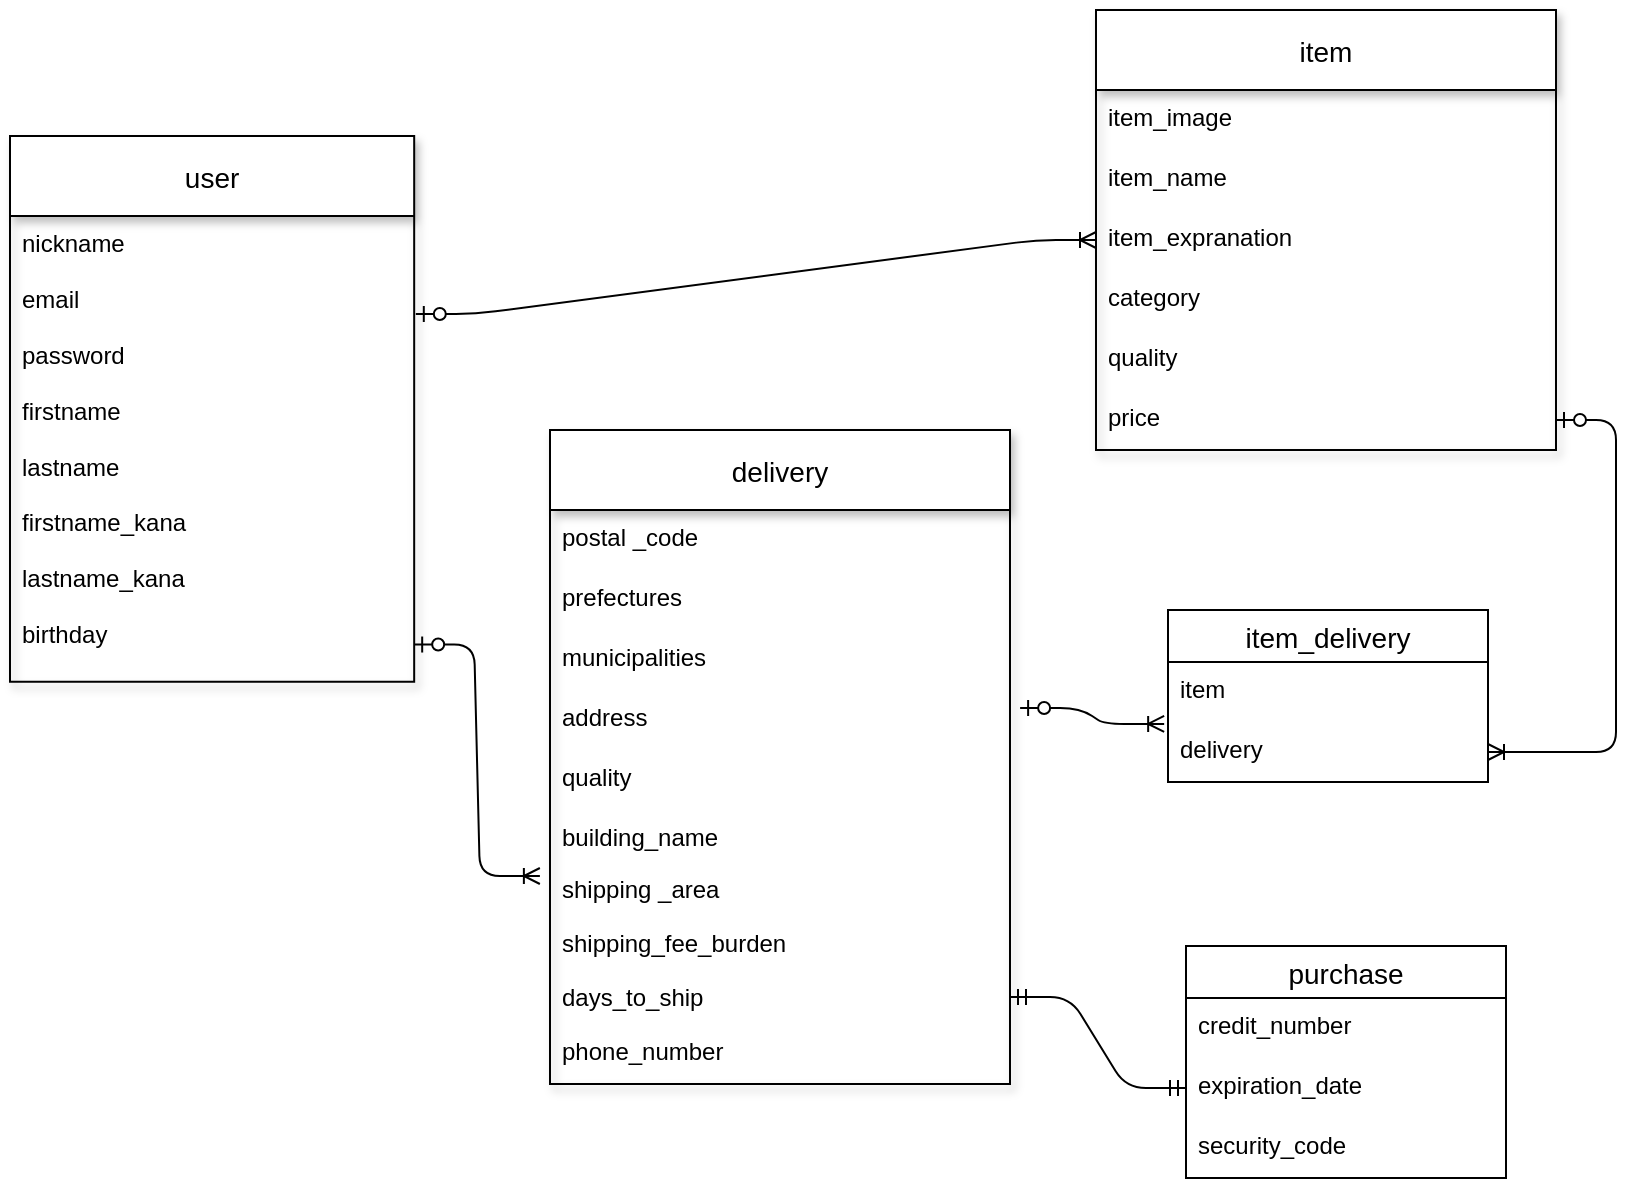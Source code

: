 <mxfile version="13.10.0" type="embed" pages="2">
    <diagram id="B5Ak5bI4RQUMD5XxAV7y" name="ページ1">
        <mxGraphModel dx="706" dy="570" grid="1" gridSize="3" guides="1" tooltips="1" connect="1" arrows="1" fold="1" page="1" pageScale="1" pageWidth="850" pageHeight="1100" math="0" shadow="0">
            <root>
                <mxCell id="0"/>
                <mxCell id="1" parent="0"/>
                <mxCell id="167" value="item" style="swimlane;fontStyle=0;childLayout=stackLayout;horizontal=1;startSize=40;horizontalStack=0;resizeParent=1;resizeParentMax=0;resizeLast=0;collapsible=1;marginBottom=0;align=center;fontSize=14;shadow=1;verticalAlign=middle;" parent="1" vertex="1">
                    <mxGeometry x="555" y="48" width="230" height="220" as="geometry"/>
                </mxCell>
                <mxCell id="211" value="item_image" style="text;strokeColor=none;fillColor=none;spacingLeft=4;spacingRight=4;overflow=hidden;rotatable=0;points=[[0,0.5],[1,0.5]];portConstraint=eastwest;fontSize=12;" parent="167" vertex="1">
                    <mxGeometry y="40" width="230" height="30" as="geometry"/>
                </mxCell>
                <mxCell id="170" value="item_name" style="text;strokeColor=none;fillColor=none;spacingLeft=4;spacingRight=4;overflow=hidden;rotatable=0;points=[[0,0.5],[1,0.5]];portConstraint=eastwest;fontSize=12;" parent="167" vertex="1">
                    <mxGeometry y="70" width="230" height="30" as="geometry"/>
                </mxCell>
                <mxCell id="171" value="item_expranation" style="text;strokeColor=none;fillColor=none;spacingLeft=4;spacingRight=4;overflow=hidden;rotatable=0;points=[[0,0.5],[1,0.5]];portConstraint=eastwest;fontSize=12;" parent="167" vertex="1">
                    <mxGeometry y="100" width="230" height="30" as="geometry"/>
                </mxCell>
                <mxCell id="172" value="category" style="text;strokeColor=none;fillColor=none;spacingLeft=4;spacingRight=4;overflow=hidden;rotatable=0;points=[[0,0.5],[1,0.5]];portConstraint=eastwest;fontSize=12;" parent="167" vertex="1">
                    <mxGeometry y="130" width="230" height="30" as="geometry"/>
                </mxCell>
                <mxCell id="173" value="quality" style="text;strokeColor=none;fillColor=none;spacingLeft=4;spacingRight=4;overflow=hidden;rotatable=0;points=[[0,0.5],[1,0.5]];portConstraint=eastwest;fontSize=12;" parent="167" vertex="1">
                    <mxGeometry y="160" width="230" height="30" as="geometry"/>
                </mxCell>
                <mxCell id="-UsD-9DlIpl_2Gkr35hE-198" value="price" style="text;strokeColor=none;fillColor=none;spacingLeft=4;spacingRight=4;overflow=hidden;rotatable=0;points=[[0,0.5],[1,0.5]];portConstraint=eastwest;fontSize=12;" parent="167" vertex="1">
                    <mxGeometry y="190" width="230" height="30" as="geometry"/>
                </mxCell>
                <mxCell id="-UsD-9DlIpl_2Gkr35hE-189" value="delivery" style="swimlane;fontStyle=0;childLayout=stackLayout;horizontal=1;startSize=40;horizontalStack=0;resizeParent=1;resizeParentMax=0;resizeLast=0;collapsible=1;marginBottom=0;align=center;fontSize=14;shadow=1;verticalAlign=middle;" parent="1" vertex="1">
                    <mxGeometry x="282" y="258" width="230" height="327" as="geometry"/>
                </mxCell>
                <mxCell id="-UsD-9DlIpl_2Gkr35hE-190" value="postal _code&#10;" style="text;strokeColor=none;fillColor=none;spacingLeft=4;spacingRight=4;overflow=hidden;rotatable=0;points=[[0,0.5],[1,0.5]];portConstraint=eastwest;fontSize=12;" parent="-UsD-9DlIpl_2Gkr35hE-189" vertex="1">
                    <mxGeometry y="40" width="230" height="30" as="geometry"/>
                </mxCell>
                <mxCell id="-UsD-9DlIpl_2Gkr35hE-191" value="prefectures" style="text;strokeColor=none;fillColor=none;spacingLeft=4;spacingRight=4;overflow=hidden;rotatable=0;points=[[0,0.5],[1,0.5]];portConstraint=eastwest;fontSize=12;" parent="-UsD-9DlIpl_2Gkr35hE-189" vertex="1">
                    <mxGeometry y="70" width="230" height="30" as="geometry"/>
                </mxCell>
                <mxCell id="-UsD-9DlIpl_2Gkr35hE-192" value="municipalities" style="text;strokeColor=none;fillColor=none;spacingLeft=4;spacingRight=4;overflow=hidden;rotatable=0;points=[[0,0.5],[1,0.5]];portConstraint=eastwest;fontSize=12;" parent="-UsD-9DlIpl_2Gkr35hE-189" vertex="1">
                    <mxGeometry y="100" width="230" height="30" as="geometry"/>
                </mxCell>
                <mxCell id="-UsD-9DlIpl_2Gkr35hE-193" value="address" style="text;strokeColor=none;fillColor=none;spacingLeft=4;spacingRight=4;overflow=hidden;rotatable=0;points=[[0,0.5],[1,0.5]];portConstraint=eastwest;fontSize=12;" parent="-UsD-9DlIpl_2Gkr35hE-189" vertex="1">
                    <mxGeometry y="130" width="230" height="30" as="geometry"/>
                </mxCell>
                <mxCell id="-UsD-9DlIpl_2Gkr35hE-194" value="quality" style="text;strokeColor=none;fillColor=none;spacingLeft=4;spacingRight=4;overflow=hidden;rotatable=0;points=[[0,0.5],[1,0.5]];portConstraint=eastwest;fontSize=12;" parent="-UsD-9DlIpl_2Gkr35hE-189" vertex="1">
                    <mxGeometry y="160" width="230" height="30" as="geometry"/>
                </mxCell>
                <mxCell id="-UsD-9DlIpl_2Gkr35hE-195" value="building_name" style="text;strokeColor=none;fillColor=none;spacingLeft=4;spacingRight=4;overflow=hidden;rotatable=0;points=[[0,0.5],[1,0.5]];portConstraint=eastwest;fontSize=12;" parent="-UsD-9DlIpl_2Gkr35hE-189" vertex="1">
                    <mxGeometry y="190" width="230" height="26" as="geometry"/>
                </mxCell>
                <mxCell id="-UsD-9DlIpl_2Gkr35hE-196" value="shipping _area" style="text;strokeColor=none;fillColor=none;spacingLeft=4;spacingRight=4;overflow=hidden;rotatable=0;points=[[0,0.5],[1,0.5]];portConstraint=eastwest;fontSize=12;" parent="-UsD-9DlIpl_2Gkr35hE-189" vertex="1">
                    <mxGeometry y="216" width="230" height="27" as="geometry"/>
                </mxCell>
                <mxCell id="174" value="shipping_fee_burden" style="text;strokeColor=none;fillColor=none;spacingLeft=4;spacingRight=4;overflow=hidden;rotatable=0;points=[[0,0.5],[1,0.5]];portConstraint=eastwest;fontSize=12;" parent="-UsD-9DlIpl_2Gkr35hE-189" vertex="1">
                    <mxGeometry y="243" width="230" height="27" as="geometry"/>
                </mxCell>
                <mxCell id="176" value="days_to_ship" style="text;strokeColor=none;fillColor=none;spacingLeft=4;spacingRight=4;overflow=hidden;rotatable=0;points=[[0,0.5],[1,0.5]];portConstraint=eastwest;fontSize=12;" parent="-UsD-9DlIpl_2Gkr35hE-189" vertex="1">
                    <mxGeometry y="270" width="230" height="27" as="geometry"/>
                </mxCell>
                <mxCell id="177" value="phone_number&#10;" style="text;strokeColor=none;fillColor=none;spacingLeft=4;spacingRight=4;overflow=hidden;rotatable=0;points=[[0,0.5],[1,0.5]];portConstraint=eastwest;fontSize=12;" parent="-UsD-9DlIpl_2Gkr35hE-189" vertex="1">
                    <mxGeometry y="297" width="230" height="30" as="geometry"/>
                </mxCell>
                <mxCell id="189" value="" style="edgeStyle=entityRelationEdgeStyle;fontSize=12;html=1;endArrow=ERoneToMany;startArrow=ERzeroToOne;entryX=-0.022;entryY=0.259;entryDx=0;entryDy=0;entryPerimeter=0;exitX=1;exitY=0.5;exitDx=0;exitDy=0;" parent="1" source="161" target="-UsD-9DlIpl_2Gkr35hE-196" edge="1">
                    <mxGeometry width="100" height="100" relative="1" as="geometry">
                        <mxPoint x="72" y="481" as="sourcePoint"/>
                        <mxPoint x="172" y="381" as="targetPoint"/>
                    </mxGeometry>
                </mxCell>
                <mxCell id="193" value="" style="edgeStyle=entityRelationEdgeStyle;fontSize=12;html=1;endArrow=ERoneToMany;startArrow=ERzeroToOne;entryX=0;entryY=0.5;entryDx=0;entryDy=0;exitX=1.004;exitY=0.753;exitDx=0;exitDy=0;exitPerimeter=0;" parent="1" source="221" target="171" edge="1">
                    <mxGeometry width="100" height="100" relative="1" as="geometry">
                        <mxPoint x="216" y="192" as="sourcePoint"/>
                        <mxPoint x="282" y="249" as="targetPoint"/>
                    </mxGeometry>
                </mxCell>
                <mxCell id="196" value="purchase" style="swimlane;fontStyle=0;childLayout=stackLayout;horizontal=1;startSize=26;horizontalStack=0;resizeParent=1;resizeParentMax=0;resizeLast=0;collapsible=1;marginBottom=0;align=center;fontSize=14;" parent="1" vertex="1">
                    <mxGeometry x="600" y="516" width="160" height="116" as="geometry"/>
                </mxCell>
                <mxCell id="197" value="credit_number" style="text;strokeColor=none;fillColor=none;spacingLeft=4;spacingRight=4;overflow=hidden;rotatable=0;points=[[0,0.5],[1,0.5]];portConstraint=eastwest;fontSize=12;" parent="196" vertex="1">
                    <mxGeometry y="26" width="160" height="30" as="geometry"/>
                </mxCell>
                <mxCell id="198" value="expiration_date" style="text;strokeColor=none;fillColor=none;spacingLeft=4;spacingRight=4;overflow=hidden;rotatable=0;points=[[0,0.5],[1,0.5]];portConstraint=eastwest;fontSize=12;" parent="196" vertex="1">
                    <mxGeometry y="56" width="160" height="30" as="geometry"/>
                </mxCell>
                <mxCell id="200" value="security_code" style="text;strokeColor=none;fillColor=none;spacingLeft=4;spacingRight=4;overflow=hidden;rotatable=0;points=[[0,0.5],[1,0.5]];portConstraint=eastwest;fontSize=12;" parent="196" vertex="1">
                    <mxGeometry y="86" width="160" height="30" as="geometry"/>
                </mxCell>
                <mxCell id="201" value="" style="edgeStyle=entityRelationEdgeStyle;fontSize=12;html=1;endArrow=ERoneToMany;startArrow=ERzeroToOne;entryX=-0.012;entryY=0.033;entryDx=0;entryDy=0;exitX=1.022;exitY=0.3;exitDx=0;exitDy=0;exitPerimeter=0;entryPerimeter=0;" parent="1" source="-UsD-9DlIpl_2Gkr35hE-193" target="205" edge="1">
                    <mxGeometry width="100" height="100" relative="1" as="geometry">
                        <mxPoint x="558" y="417" as="sourcePoint"/>
                        <mxPoint x="604" y="303" as="targetPoint"/>
                    </mxGeometry>
                </mxCell>
                <mxCell id="203" value="item_delivery" style="swimlane;fontStyle=0;childLayout=stackLayout;horizontal=1;startSize=26;horizontalStack=0;resizeParent=1;resizeParentMax=0;resizeLast=0;collapsible=1;marginBottom=0;align=center;fontSize=14;" parent="1" vertex="1">
                    <mxGeometry x="591" y="348" width="160" height="86" as="geometry"/>
                </mxCell>
                <mxCell id="204" value="item" style="text;strokeColor=none;fillColor=none;spacingLeft=4;spacingRight=4;overflow=hidden;rotatable=0;points=[[0,0.5],[1,0.5]];portConstraint=eastwest;fontSize=12;" parent="203" vertex="1">
                    <mxGeometry y="26" width="160" height="30" as="geometry"/>
                </mxCell>
                <mxCell id="205" value="delivery" style="text;strokeColor=none;fillColor=none;spacingLeft=4;spacingRight=4;overflow=hidden;rotatable=0;points=[[0,0.5],[1,0.5]];portConstraint=eastwest;fontSize=12;" parent="203" vertex="1">
                    <mxGeometry y="56" width="160" height="30" as="geometry"/>
                </mxCell>
                <mxCell id="208" value="" style="edgeStyle=entityRelationEdgeStyle;fontSize=12;html=1;endArrow=ERoneToMany;startArrow=ERzeroToOne;entryX=1;entryY=0.5;entryDx=0;entryDy=0;" parent="1" target="205" edge="1">
                    <mxGeometry width="100" height="100" relative="1" as="geometry">
                        <mxPoint x="785" y="253" as="sourcePoint"/>
                        <mxPoint x="846" y="117" as="targetPoint"/>
                    </mxGeometry>
                </mxCell>
                <mxCell id="210" value="" style="edgeStyle=entityRelationEdgeStyle;fontSize=12;html=1;endArrow=ERmandOne;startArrow=ERmandOne;entryX=0;entryY=0.5;entryDx=0;entryDy=0;exitX=1;exitY=0.5;exitDx=0;exitDy=0;" parent="1" source="176" target="198" edge="1">
                    <mxGeometry width="100" height="100" relative="1" as="geometry">
                        <mxPoint x="483" y="703" as="sourcePoint"/>
                        <mxPoint x="583" y="603" as="targetPoint"/>
                    </mxGeometry>
                </mxCell>
                <mxCell id="158" value="user" style="swimlane;fontStyle=0;childLayout=stackLayout;horizontal=1;startSize=40;horizontalStack=0;resizeParent=1;resizeParentMax=0;resizeLast=0;collapsible=1;marginBottom=0;align=center;fontSize=14;shadow=1;verticalAlign=middle;" parent="1" vertex="1">
                    <mxGeometry x="12" y="111" width="202.092" height="272.895" as="geometry"/>
                </mxCell>
                <mxCell id="159" value="nickname" style="text;strokeColor=none;fillColor=none;spacingLeft=4;spacingRight=4;overflow=hidden;rotatable=0;points=[[0,0.5],[1,0.5]];portConstraint=eastwest;fontSize=12;" parent="158" vertex="1">
                    <mxGeometry y="40" width="202.092" height="27.947" as="geometry"/>
                </mxCell>
                <mxCell id="221" value="email" style="text;strokeColor=none;fillColor=none;spacingLeft=4;spacingRight=4;overflow=hidden;rotatable=0;points=[[0,0.5],[1,0.5]];portConstraint=eastwest;fontSize=12;" parent="158" vertex="1">
                    <mxGeometry y="67.947" width="202.092" height="27.947" as="geometry"/>
                </mxCell>
                <mxCell id="222" value="password&#10;" style="text;strokeColor=none;fillColor=none;spacingLeft=4;spacingRight=4;overflow=hidden;rotatable=0;points=[[0,0.5],[1,0.5]];portConstraint=eastwest;fontSize=12;" parent="158" vertex="1">
                    <mxGeometry y="95.895" width="202.092" height="27.947" as="geometry"/>
                </mxCell>
                <mxCell id="160" value="firstname" style="text;strokeColor=none;fillColor=none;spacingLeft=4;spacingRight=4;overflow=hidden;rotatable=0;points=[[0,0.5],[1,0.5]];portConstraint=eastwest;fontSize=12;" parent="158" vertex="1">
                    <mxGeometry y="123.842" width="202.092" height="27.947" as="geometry"/>
                </mxCell>
                <mxCell id="162" value="lastname&#10;" style="text;strokeColor=none;fillColor=none;spacingLeft=4;spacingRight=4;overflow=hidden;rotatable=0;points=[[0,0.5],[1,0.5]];portConstraint=eastwest;fontSize=12;" parent="158" vertex="1">
                    <mxGeometry y="151.789" width="202.092" height="27.947" as="geometry"/>
                </mxCell>
                <mxCell id="163" value="firstname_kana" style="text;strokeColor=none;fillColor=none;spacingLeft=4;spacingRight=4;overflow=hidden;rotatable=0;points=[[0,0.5],[1,0.5]];portConstraint=eastwest;fontSize=12;" parent="158" vertex="1">
                    <mxGeometry y="179.737" width="202.092" height="27.947" as="geometry"/>
                </mxCell>
                <mxCell id="165" value="lastname_kana" style="text;strokeColor=none;fillColor=none;spacingLeft=4;spacingRight=4;overflow=hidden;rotatable=0;points=[[0,0.5],[1,0.5]];portConstraint=eastwest;fontSize=12;" parent="158" vertex="1">
                    <mxGeometry y="207.684" width="202.092" height="27.947" as="geometry"/>
                </mxCell>
                <mxCell id="161" value="birthday" style="text;strokeColor=none;fillColor=none;spacingLeft=4;spacingRight=4;overflow=hidden;rotatable=0;points=[[0,0.5],[1,0.5]];portConstraint=eastwest;fontSize=12;" parent="158" vertex="1">
                    <mxGeometry y="235.632" width="202.092" height="37.263" as="geometry"/>
                </mxCell>
            </root>
        </mxGraphModel>
    </diagram>
    <diagram id="_dBv9l6boJoNW8Ppej4L" name="ページ2">
        &#xa;        &#xa;&#xa;
        <mxGraphModel dx="701" dy="570" grid="1" gridSize="10" guides="1" tooltips="1" connect="1" arrows="1" fold="1" page="1" pageScale="1" pageWidth="850" pageHeight="1100" math="0" shadow="0">
            &#xa;            &#xa;&#xa;
            <root>
                &#xa;                &#xa;&#xa;
                <mxCell id="d-YoXQe3dBmtqOMtT4sa-0"/>
                &#xa;                &#xa;&#xa;
                <mxCell id="d-YoXQe3dBmtqOMtT4sa-1" parent="d-YoXQe3dBmtqOMtT4sa-0"/>
                &#xa;                &#xa;&#xa;
            </root>
            &#xa;            &#xa;&#xa;
        </mxGraphModel>
        &#xa;        &#xa;&#xa;
    </diagram>
</mxfile>